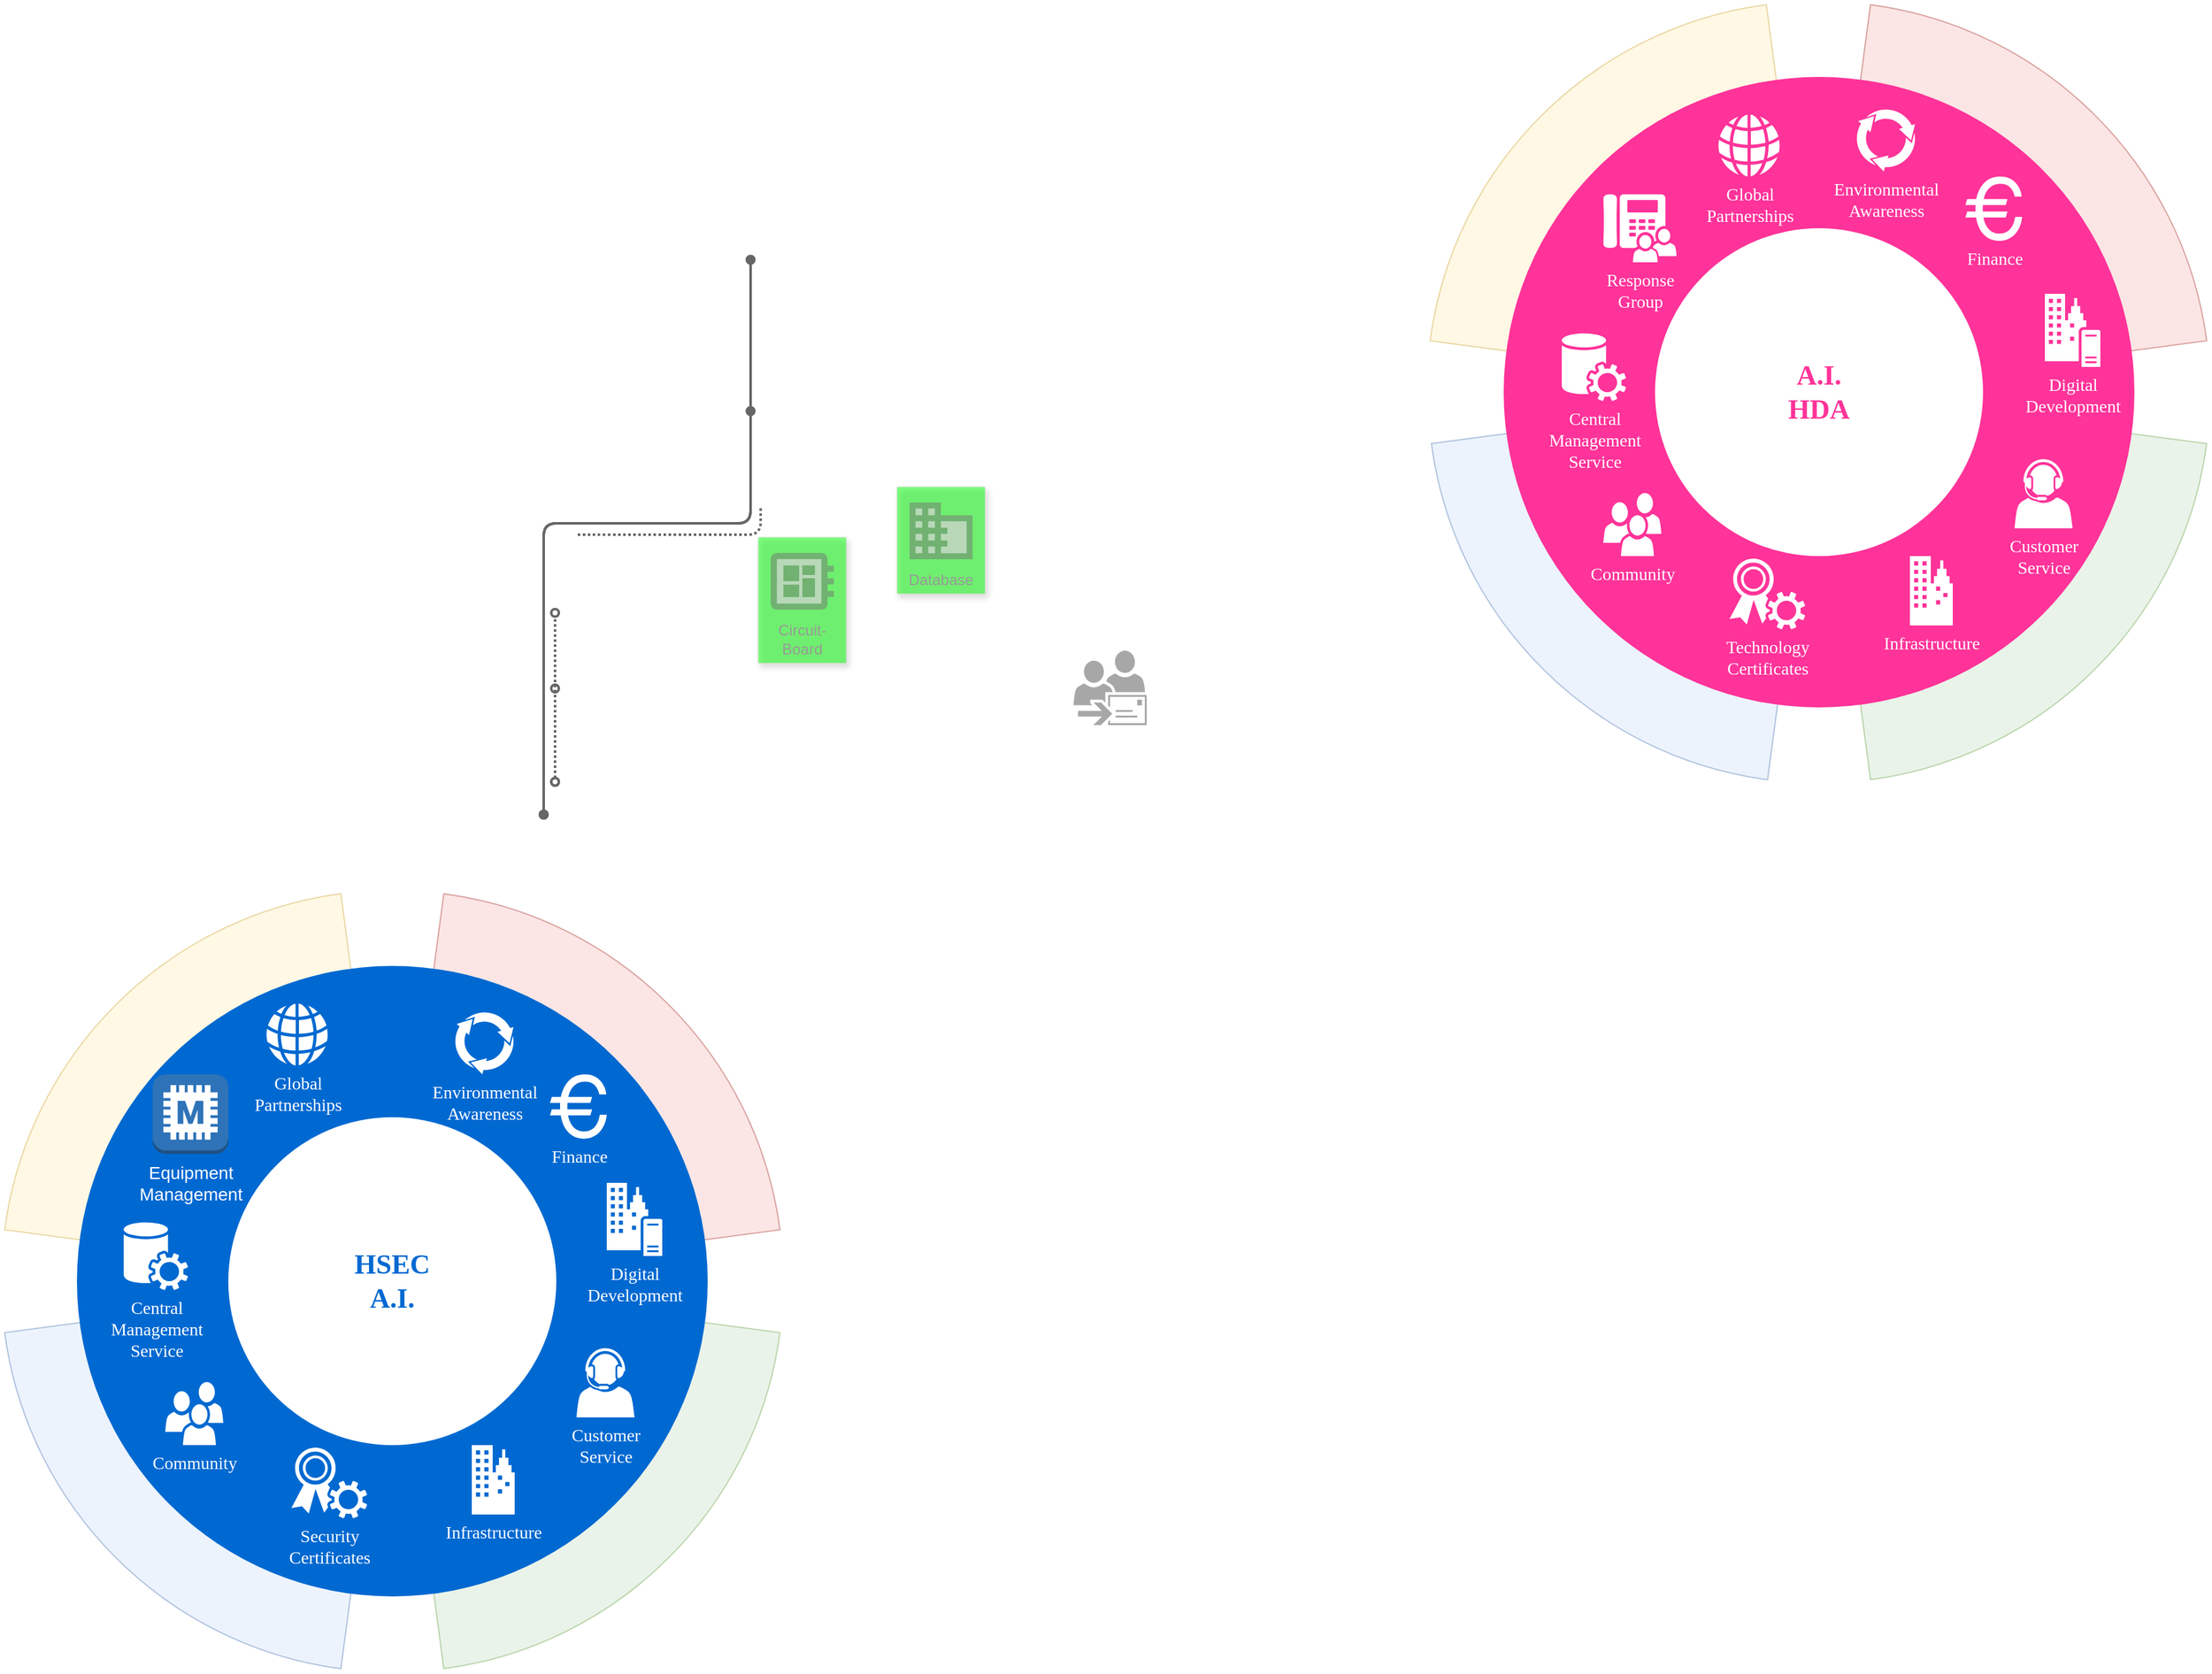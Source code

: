<mxfile version="15.8.2" type="github">
  <diagram name="Page-1" id="3e8102d1-ef87-2e61-34e1-82d9a586fe2e">
    <mxGraphModel dx="1422" dy="737" grid="1" gridSize="10" guides="1" tooltips="1" connect="1" arrows="1" fold="1" page="1" pageScale="1" pageWidth="1100" pageHeight="850" background="none" math="0" shadow="0">
      <root>
        <mxCell id="0" />
        <mxCell id="1" parent="0" />
        <mxCell id="WLdkaR_j6p1JXs1nKUVu-51" value="" style="group" vertex="1" connectable="0" parent="1">
          <mxGeometry x="1160" y="115" width="621" height="620" as="geometry" />
        </mxCell>
        <mxCell id="WLdkaR_j6p1JXs1nKUVu-44" value="" style="verticalLabelPosition=bottom;verticalAlign=top;html=1;shape=mxgraph.basic.pie;fillColor=#fff2cc;strokeColor=#d6b656;startAngle=0.771;endAngle=0.979;labelBackgroundColor=none;opacity=50;" vertex="1" parent="WLdkaR_j6p1JXs1nKUVu-51">
          <mxGeometry width="620" height="620" as="geometry" />
        </mxCell>
        <mxCell id="WLdkaR_j6p1JXs1nKUVu-48" value="" style="verticalLabelPosition=bottom;verticalAlign=top;html=1;shape=mxgraph.basic.pie;fillColor=#f8cecc;strokeColor=#b85450;startAngle=0.771;endAngle=0.979;labelBackgroundColor=none;opacity=50;rotation=90;" vertex="1" parent="WLdkaR_j6p1JXs1nKUVu-51">
          <mxGeometry x="1" width="620" height="620" as="geometry" />
        </mxCell>
        <mxCell id="WLdkaR_j6p1JXs1nKUVu-49" value="" style="verticalLabelPosition=bottom;verticalAlign=top;html=1;shape=mxgraph.basic.pie;fillColor=#d5e8d4;strokeColor=#82b366;startAngle=0.771;endAngle=0.979;labelBackgroundColor=none;opacity=50;rotation=-180;" vertex="1" parent="WLdkaR_j6p1JXs1nKUVu-51">
          <mxGeometry x="1" width="620" height="620" as="geometry" />
        </mxCell>
        <mxCell id="WLdkaR_j6p1JXs1nKUVu-50" value="" style="verticalLabelPosition=bottom;verticalAlign=top;html=1;shape=mxgraph.basic.pie;fillColor=#dae8fc;strokeColor=#6c8ebf;startAngle=0.771;endAngle=0.979;labelBackgroundColor=none;opacity=50;rotation=-90;" vertex="1" parent="WLdkaR_j6p1JXs1nKUVu-51">
          <mxGeometry x="1" width="620" height="620" as="geometry" />
        </mxCell>
        <mxCell id="WLdkaR_j6p1JXs1nKUVu-13" value="" style="ellipse;whiteSpace=wrap;html=1;rounded=0;shadow=0;comic=0;strokeWidth=1;fontFamily=Verdana;fontSize=14;strokeColor=none;fillColor=#FF3399;" vertex="1" parent="WLdkaR_j6p1JXs1nKUVu-51">
          <mxGeometry x="61" y="60" width="500" height="500" as="geometry" />
        </mxCell>
        <mxCell id="WLdkaR_j6p1JXs1nKUVu-14" value="A.I.&lt;br&gt;HDA" style="ellipse;whiteSpace=wrap;html=1;rounded=0;shadow=0;comic=0;strokeWidth=1;fontFamily=Verdana;fontSize=22;strokeColor=none;fillColor=#ffffff;fontColor=#FF3399;fontStyle=1" vertex="1" parent="WLdkaR_j6p1JXs1nKUVu-51">
          <mxGeometry x="181" y="180" width="260" height="260" as="geometry" />
        </mxCell>
        <mxCell id="WLdkaR_j6p1JXs1nKUVu-15" value="Community" style="shadow=0;dashed=0;html=1;strokeColor=none;fillColor=#ffffff;labelPosition=center;verticalLabelPosition=bottom;verticalAlign=top;shape=mxgraph.office.users.users;rounded=0;comic=0;fontFamily=Verdana;fontSize=14;fontColor=#FFFFFF;" vertex="1" parent="WLdkaR_j6p1JXs1nKUVu-51">
          <mxGeometry x="140" y="390" width="46" height="50" as="geometry" />
        </mxCell>
        <mxCell id="WLdkaR_j6p1JXs1nKUVu-16" value="Customer&lt;div&gt;Service&lt;/div&gt;" style="shadow=0;dashed=0;html=1;strokeColor=none;fillColor=#ffffff;labelPosition=center;verticalLabelPosition=bottom;verticalAlign=top;shape=mxgraph.office.users.call_center_agent;rounded=0;comic=0;fontFamily=Verdana;fontSize=14;fontColor=#FFFFFF;" vertex="1" parent="WLdkaR_j6p1JXs1nKUVu-51">
          <mxGeometry x="466" y="363" width="46" height="55" as="geometry" />
        </mxCell>
        <mxCell id="WLdkaR_j6p1JXs1nKUVu-17" value="Response&lt;div&gt;Group&lt;/div&gt;" style="shadow=0;dashed=0;html=1;strokeColor=none;fillColor=#ffffff;labelPosition=center;verticalLabelPosition=bottom;verticalAlign=top;shape=mxgraph.office.users.response_group;rounded=0;comic=0;fontFamily=Verdana;fontSize=14;fontColor=#FFFFFF;" vertex="1" parent="WLdkaR_j6p1JXs1nKUVu-51">
          <mxGeometry x="140" y="153" width="58" height="54" as="geometry" />
        </mxCell>
        <mxCell id="WLdkaR_j6p1JXs1nKUVu-18" value="Central&lt;div&gt;Management&lt;/div&gt;&lt;div&gt;Service&lt;/div&gt;" style="shadow=0;dashed=0;html=1;strokeColor=none;fillColor=#ffffff;labelPosition=center;verticalLabelPosition=bottom;verticalAlign=top;shape=mxgraph.office.services.central_management_service;rounded=0;comic=0;fontFamily=Verdana;fontSize=14;fontColor=#FFFFFF;" vertex="1" parent="WLdkaR_j6p1JXs1nKUVu-51">
          <mxGeometry x="107" y="263" width="51" height="54" as="geometry" />
        </mxCell>
        <mxCell id="WLdkaR_j6p1JXs1nKUVu-19" value="Digital&lt;div&gt;Development&lt;/div&gt;" style="shadow=0;dashed=0;html=1;strokeColor=none;fillColor=#ffffff;labelPosition=center;verticalLabelPosition=bottom;verticalAlign=top;shape=mxgraph.office.servers.on_premises_server;rounded=0;comic=0;fontFamily=Verdana;fontSize=14;fontColor=#FFFFFF;" vertex="1" parent="WLdkaR_j6p1JXs1nKUVu-51">
          <mxGeometry x="490" y="232" width="44" height="58" as="geometry" />
        </mxCell>
        <mxCell id="WLdkaR_j6p1JXs1nKUVu-20" value="Technology&lt;div&gt;Certificates&lt;/div&gt;" style="shadow=0;dashed=0;html=1;strokeColor=none;fillColor=#ffffff;labelPosition=center;verticalLabelPosition=bottom;verticalAlign=top;shape=mxgraph.office.security.token_service;rounded=0;comic=0;fontFamily=Verdana;fontSize=14;fontColor=#FFFFFF;" vertex="1" parent="WLdkaR_j6p1JXs1nKUVu-51">
          <mxGeometry x="240" y="442" width="60" height="56" as="geometry" />
        </mxCell>
        <mxCell id="WLdkaR_j6p1JXs1nKUVu-21" value="Infrastructure" style="shadow=0;dashed=0;html=1;strokeColor=none;fillColor=#ffffff;labelPosition=center;verticalLabelPosition=bottom;verticalAlign=top;shape=mxgraph.office.concepts.on_premises;rounded=0;comic=0;fontFamily=Verdana;fontSize=14;fontColor=#FFFFFF;" vertex="1" parent="WLdkaR_j6p1JXs1nKUVu-51">
          <mxGeometry x="383" y="440" width="34" height="55" as="geometry" />
        </mxCell>
        <mxCell id="WLdkaR_j6p1JXs1nKUVu-22" value="Global&lt;div&gt;Partnerships&lt;/div&gt;" style="shadow=0;dashed=0;html=1;strokeColor=none;fillColor=#ffffff;labelPosition=center;verticalLabelPosition=bottom;verticalAlign=top;shape=mxgraph.office.concepts.globe_internet;rounded=0;comic=0;fontFamily=Verdana;fontSize=14;fontColor=#FFFFFF;" vertex="1" parent="WLdkaR_j6p1JXs1nKUVu-51">
          <mxGeometry x="231" y="90" width="49" height="49" as="geometry" />
        </mxCell>
        <mxCell id="WLdkaR_j6p1JXs1nKUVu-23" value="Environmental&lt;div&gt;Awareness&lt;/div&gt;" style="shadow=0;dashed=0;html=1;strokeColor=none;shape=mxgraph.mscae.general.continuous_cycle;fillColor=#ffffff;rounded=0;comic=0;fontFamily=Verdana;fontSize=14;fontColor=#FFFFFF;verticalAlign=top;labelPosition=center;verticalLabelPosition=bottom;align=center;" vertex="1" parent="WLdkaR_j6p1JXs1nKUVu-51">
          <mxGeometry x="340" y="85" width="48" height="50" as="geometry" />
        </mxCell>
        <mxCell id="WLdkaR_j6p1JXs1nKUVu-24" value="Finance" style="shape=mxgraph.signs.travel.euro;html=1;fillColor=#ffffff;strokeColor=none;verticalLabelPosition=bottom;verticalAlign=top;align=center;rounded=0;shadow=0;dashed=0;comic=0;fontFamily=Verdana;fontSize=14;fontColor=#FFFFFF;" vertex="1" parent="WLdkaR_j6p1JXs1nKUVu-51">
          <mxGeometry x="427" y="139" width="45" height="51" as="geometry" />
        </mxCell>
        <mxCell id="WLdkaR_j6p1JXs1nKUVu-52" value="" style="group" vertex="1" connectable="0" parent="1">
          <mxGeometry x="30.0" y="820" width="620" height="620" as="geometry" />
        </mxCell>
        <mxCell id="WLdkaR_j6p1JXs1nKUVu-32" value="" style="verticalLabelPosition=bottom;verticalAlign=top;html=1;shape=mxgraph.basic.pie;fillColor=#fff2cc;strokeColor=#d6b656;startAngle=0.771;endAngle=0.979;labelBackgroundColor=none;opacity=50;" vertex="1" parent="WLdkaR_j6p1JXs1nKUVu-52">
          <mxGeometry x="5.684e-14" y="5.684e-14" width="620" height="620" as="geometry" />
        </mxCell>
        <mxCell id="WLdkaR_j6p1JXs1nKUVu-37" value="" style="verticalLabelPosition=bottom;verticalAlign=top;html=1;shape=mxgraph.basic.pie;fillColor=#f8cecc;strokeColor=#b85450;startAngle=0.771;endAngle=0.979;labelBackgroundColor=none;opacity=50;rotation=90;" vertex="1" parent="WLdkaR_j6p1JXs1nKUVu-52">
          <mxGeometry x="5.684e-14" y="5.684e-14" width="620" height="620" as="geometry" />
        </mxCell>
        <mxCell id="WLdkaR_j6p1JXs1nKUVu-38" value="" style="verticalLabelPosition=bottom;verticalAlign=top;html=1;shape=mxgraph.basic.pie;fillColor=#dae8fc;strokeColor=#6c8ebf;startAngle=0.771;endAngle=0.979;labelBackgroundColor=none;opacity=50;rotation=-90;" vertex="1" parent="WLdkaR_j6p1JXs1nKUVu-52">
          <mxGeometry x="5.684e-14" y="5.684e-14" width="620" height="620" as="geometry" />
        </mxCell>
        <mxCell id="WLdkaR_j6p1JXs1nKUVu-39" value="" style="verticalLabelPosition=bottom;verticalAlign=top;html=1;shape=mxgraph.basic.pie;fillColor=#d5e8d4;strokeColor=#82b366;startAngle=0.771;endAngle=0.979;labelBackgroundColor=none;opacity=50;rotation=-180;" vertex="1" parent="WLdkaR_j6p1JXs1nKUVu-52">
          <mxGeometry x="5.684e-14" y="5.684e-14" width="620" height="620" as="geometry" />
        </mxCell>
        <mxCell id="70666756c84bb93c-1" value="" style="ellipse;whiteSpace=wrap;html=1;rounded=0;shadow=0;comic=0;strokeWidth=1;fontFamily=Verdana;fontSize=14;strokeColor=none;fillColor=#0069D1;" parent="WLdkaR_j6p1JXs1nKUVu-52" vertex="1">
          <mxGeometry x="60.0" y="60.0" width="500" height="500" as="geometry" />
        </mxCell>
        <mxCell id="70666756c84bb93c-2" value="HSEC&lt;br&gt;A.I." style="ellipse;whiteSpace=wrap;html=1;rounded=0;shadow=0;comic=0;strokeWidth=1;fontFamily=Verdana;fontSize=22;strokeColor=none;fillColor=#ffffff;fontColor=#0069D1;fontStyle=1" parent="WLdkaR_j6p1JXs1nKUVu-52" vertex="1">
          <mxGeometry x="180.0" y="180.0" width="260" height="260" as="geometry" />
        </mxCell>
        <mxCell id="70666756c84bb93c-5" value="Community" style="shadow=0;dashed=0;html=1;strokeColor=none;fillColor=#ffffff;labelPosition=center;verticalLabelPosition=bottom;verticalAlign=top;shape=mxgraph.office.users.users;rounded=0;comic=0;fontFamily=Verdana;fontSize=14;fontColor=#FFFFFF;" parent="WLdkaR_j6p1JXs1nKUVu-52" vertex="1">
          <mxGeometry x="130.0" y="390.0" width="46" height="50" as="geometry" />
        </mxCell>
        <mxCell id="70666756c84bb93c-6" value="Customer&lt;div&gt;Service&lt;/div&gt;" style="shadow=0;dashed=0;html=1;strokeColor=none;fillColor=#ffffff;labelPosition=center;verticalLabelPosition=bottom;verticalAlign=top;shape=mxgraph.office.users.call_center_agent;rounded=0;comic=0;fontFamily=Verdana;fontSize=14;fontColor=#FFFFFF;" parent="WLdkaR_j6p1JXs1nKUVu-52" vertex="1">
          <mxGeometry x="456.0" y="363.0" width="46" height="55" as="geometry" />
        </mxCell>
        <mxCell id="70666756c84bb93c-8" value="Central&lt;div&gt;Management&lt;/div&gt;&lt;div&gt;Service&lt;/div&gt;" style="shadow=0;dashed=0;html=1;strokeColor=none;fillColor=#ffffff;labelPosition=center;verticalLabelPosition=bottom;verticalAlign=top;shape=mxgraph.office.services.central_management_service;rounded=0;comic=0;fontFamily=Verdana;fontSize=14;fontColor=#FFFFFF;" parent="WLdkaR_j6p1JXs1nKUVu-52" vertex="1">
          <mxGeometry x="97.0" y="263.0" width="51" height="54" as="geometry" />
        </mxCell>
        <mxCell id="70666756c84bb93c-9" value="Digital&lt;div&gt;Development&lt;/div&gt;" style="shadow=0;dashed=0;html=1;strokeColor=none;fillColor=#ffffff;labelPosition=center;verticalLabelPosition=bottom;verticalAlign=top;shape=mxgraph.office.servers.on_premises_server;rounded=0;comic=0;fontFamily=Verdana;fontSize=14;fontColor=#FFFFFF;" parent="WLdkaR_j6p1JXs1nKUVu-52" vertex="1">
          <mxGeometry x="480.0" y="232.0" width="44" height="58" as="geometry" />
        </mxCell>
        <mxCell id="70666756c84bb93c-10" value="&lt;div&gt;Security&lt;br&gt;Certificates&lt;/div&gt;" style="shadow=0;dashed=0;html=1;strokeColor=none;fillColor=#ffffff;labelPosition=center;verticalLabelPosition=bottom;verticalAlign=top;shape=mxgraph.office.security.token_service;rounded=0;comic=0;fontFamily=Verdana;fontSize=14;fontColor=#FFFFFF;" parent="WLdkaR_j6p1JXs1nKUVu-52" vertex="1">
          <mxGeometry x="230.0" y="442.0" width="60" height="56" as="geometry" />
        </mxCell>
        <mxCell id="70666756c84bb93c-11" value="Infrastructure" style="shadow=0;dashed=0;html=1;strokeColor=none;fillColor=#ffffff;labelPosition=center;verticalLabelPosition=bottom;verticalAlign=top;shape=mxgraph.office.concepts.on_premises;rounded=0;comic=0;fontFamily=Verdana;fontSize=14;fontColor=#FFFFFF;" parent="WLdkaR_j6p1JXs1nKUVu-52" vertex="1">
          <mxGeometry x="373.0" y="440.0" width="34" height="55" as="geometry" />
        </mxCell>
        <mxCell id="70666756c84bb93c-12" value="Global&lt;div&gt;Partnerships&lt;/div&gt;" style="shadow=0;dashed=0;html=1;strokeColor=none;fillColor=#ffffff;labelPosition=center;verticalLabelPosition=bottom;verticalAlign=top;shape=mxgraph.office.concepts.globe_internet;rounded=0;comic=0;fontFamily=Verdana;fontSize=14;fontColor=#FFFFFF;" parent="WLdkaR_j6p1JXs1nKUVu-52" vertex="1">
          <mxGeometry x="210.0" y="90.0" width="49" height="49" as="geometry" />
        </mxCell>
        <mxCell id="70666756c84bb93c-13" value="Environmental&lt;div&gt;Awareness&lt;/div&gt;" style="shadow=0;dashed=0;html=1;strokeColor=none;shape=mxgraph.mscae.general.continuous_cycle;fillColor=#ffffff;rounded=0;comic=0;fontFamily=Verdana;fontSize=14;fontColor=#FFFFFF;verticalAlign=top;labelPosition=center;verticalLabelPosition=bottom;align=center;" parent="WLdkaR_j6p1JXs1nKUVu-52" vertex="1">
          <mxGeometry x="359.0" y="96.0" width="48" height="50" as="geometry" />
        </mxCell>
        <mxCell id="70666756c84bb93c-15" value="Finance" style="shape=mxgraph.signs.travel.euro;html=1;fillColor=#ffffff;strokeColor=none;verticalLabelPosition=bottom;verticalAlign=top;align=center;rounded=0;shadow=0;dashed=0;comic=0;fontFamily=Verdana;fontSize=14;fontColor=#FFFFFF;" parent="WLdkaR_j6p1JXs1nKUVu-52" vertex="1">
          <mxGeometry x="435.0" y="146.0" width="45" height="51" as="geometry" />
        </mxCell>
        <mxCell id="WLdkaR_j6p1JXs1nKUVu-28" value="Equipment&lt;br style=&quot;font-size: 14px;&quot;&gt;Management" style="outlineConnect=0;dashed=0;verticalLabelPosition=bottom;verticalAlign=top;align=center;shape=mxgraph.aws3.memcached;fillColor=#2E73B8;gradientColor=none;labelBackgroundColor=none;fontColor=#FFFFFF;html=1;labelBorderColor=none;fontSize=14;" vertex="1" parent="WLdkaR_j6p1JXs1nKUVu-52">
          <mxGeometry x="120.0" y="146.0" width="60" height="63" as="geometry" />
        </mxCell>
        <mxCell id="WLdkaR_j6p1JXs1nKUVu-53" value="" style="endArrow=oval;html=1;strokeColor=#666666;fontFamily=Verdana;fontSize=16;fontColor=#DDDDDD;endFill=1;rounded=1;endSize=6;startArrow=oval;startFill=1;strokeWidth=2;movable=1;resizable=1;rotatable=1;deletable=1;editable=1;connectable=1;" edge="1" parent="1">
          <mxGeometry width="50" height="50" relative="1" as="geometry">
            <mxPoint x="460" y="760" as="sourcePoint" />
            <mxPoint x="624" y="440" as="targetPoint" />
            <Array as="points">
              <mxPoint x="460" y="719" />
              <mxPoint x="460" y="529" />
              <mxPoint x="624" y="529" />
            </Array>
          </mxGeometry>
        </mxCell>
        <mxCell id="WLdkaR_j6p1JXs1nKUVu-54" value="" style="endArrow=oval;html=1;strokeColor=#666666;fontFamily=Verdana;fontSize=16;fontColor=#DDDDDD;endFill=0;rounded=1;endSize=6;startArrow=oval;startFill=0;dashed=1;strokeWidth=2;dashPattern=1 1;" edge="1" parent="1">
          <mxGeometry x="470" y="519" width="50" height="50" as="geometry">
            <mxPoint x="469" y="734" as="sourcePoint" />
            <mxPoint x="469" y="660" as="targetPoint" />
          </mxGeometry>
        </mxCell>
        <mxCell id="WLdkaR_j6p1JXs1nKUVu-55" value="" style="endArrow=none;html=1;strokeColor=#666666;fontFamily=Verdana;fontSize=16;fontColor=#DDDDDD;endFill=0;rounded=1;endSize=6;startArrow=none;startFill=0;strokeWidth=2;dashed=1;dashPattern=1 1;" edge="1" parent="1">
          <mxGeometry x="437" y="446" width="50" height="50" as="geometry">
            <mxPoint x="487" y="538" as="sourcePoint" />
            <mxPoint x="632" y="516" as="targetPoint" />
            <Array as="points">
              <mxPoint x="505" y="538" />
              <mxPoint x="552" y="538" />
              <mxPoint x="632" y="538" />
            </Array>
          </mxGeometry>
        </mxCell>
        <mxCell id="WLdkaR_j6p1JXs1nKUVu-57" value="" style="endArrow=oval;html=1;strokeColor=#666666;fontFamily=Verdana;fontSize=16;fontColor=#DDDDDD;endFill=0;rounded=1;endSize=6;startArrow=oval;startFill=0;dashed=1;strokeWidth=2;dashPattern=1 1;" edge="1" parent="1">
          <mxGeometry x="470" y="519" width="50" height="50" as="geometry">
            <mxPoint x="469" y="734" as="sourcePoint" />
            <mxPoint x="469" y="600" as="targetPoint" />
          </mxGeometry>
        </mxCell>
        <mxCell id="WLdkaR_j6p1JXs1nKUVu-58" value="" style="endArrow=oval;html=1;strokeColor=#666666;fontFamily=Verdana;fontSize=16;fontColor=#DDDDDD;endFill=1;rounded=1;endSize=6;startArrow=oval;startFill=1;strokeWidth=2;movable=1;resizable=1;rotatable=1;deletable=1;editable=1;connectable=1;" edge="1" parent="1">
          <mxGeometry width="50" height="50" relative="1" as="geometry">
            <mxPoint x="460" y="760" as="sourcePoint" />
            <mxPoint x="624" y="320" as="targetPoint" />
            <Array as="points">
              <mxPoint x="460" y="719" />
              <mxPoint x="460" y="529" />
              <mxPoint x="624" y="529" />
            </Array>
          </mxGeometry>
        </mxCell>
        <mxCell id="WLdkaR_j6p1JXs1nKUVu-59" value="Database" style="strokeColor=#dddddd;shadow=1;strokeWidth=1;rounded=1;absoluteArcSize=1;arcSize=2;labelPosition=center;verticalLabelPosition=middle;align=center;verticalAlign=bottom;spacingLeft=0;fontColor=#999999;fontSize=12;whiteSpace=wrap;spacingBottom=2;labelBackgroundColor=none;labelBorderColor=none;fillColor=#00FF00;opacity=50;html=1;" vertex="1" parent="1">
          <mxGeometry x="740" y="500" width="70" height="85" as="geometry" />
        </mxCell>
        <mxCell id="WLdkaR_j6p1JXs1nKUVu-60" value="" style="sketch=0;dashed=0;connectable=0;html=1;fillColor=#757575;strokeColor=none;shape=mxgraph.gcp2.database;part=1;labelBackgroundColor=none;labelBorderColor=none;fontSize=14;fontColor=#FFFFFF;opacity=50;" vertex="1" parent="WLdkaR_j6p1JXs1nKUVu-59">
          <mxGeometry x="0.5" width="50" height="45" relative="1" as="geometry">
            <mxPoint x="-25" y="12.5" as="offset" />
          </mxGeometry>
        </mxCell>
        <mxCell id="WLdkaR_j6p1JXs1nKUVu-61" value="Circuit-Board" style="strokeColor=#dddddd;shadow=1;strokeWidth=1;rounded=1;absoluteArcSize=1;arcSize=2;labelPosition=center;verticalLabelPosition=middle;align=center;verticalAlign=bottom;spacingLeft=0;fontColor=#999999;fontSize=12;whiteSpace=wrap;spacingBottom=2;labelBackgroundColor=none;labelBorderColor=none;fillColor=#00FF00;opacity=50;html=1;" vertex="1" parent="1">
          <mxGeometry x="630" y="540" width="70" height="100" as="geometry" />
        </mxCell>
        <mxCell id="WLdkaR_j6p1JXs1nKUVu-62" value="" style="sketch=0;dashed=0;connectable=0;html=1;fillColor=#757575;strokeColor=none;shape=mxgraph.gcp2.circuit_board;part=1;labelBackgroundColor=none;labelBorderColor=none;fontSize=14;fontColor=#FFFFFF;opacity=50;" vertex="1" parent="WLdkaR_j6p1JXs1nKUVu-61">
          <mxGeometry x="0.5" width="50" height="45" relative="1" as="geometry">
            <mxPoint x="-25" y="12.5" as="offset" />
          </mxGeometry>
        </mxCell>
        <mxCell id="WLdkaR_j6p1JXs1nKUVu-63" value="" style="sketch=0;pointerEvents=1;shadow=0;dashed=0;html=1;strokeColor=none;fillColor=#505050;labelPosition=center;verticalLabelPosition=bottom;verticalAlign=top;outlineConnect=0;align=center;shape=mxgraph.office.users.dynamic_distribution_group;labelBackgroundColor=none;labelBorderColor=none;fontSize=14;fontColor=#FFFFFF;opacity=50;" vertex="1" parent="1">
          <mxGeometry x="880" y="630" width="58" height="59" as="geometry" />
        </mxCell>
      </root>
    </mxGraphModel>
  </diagram>
</mxfile>
